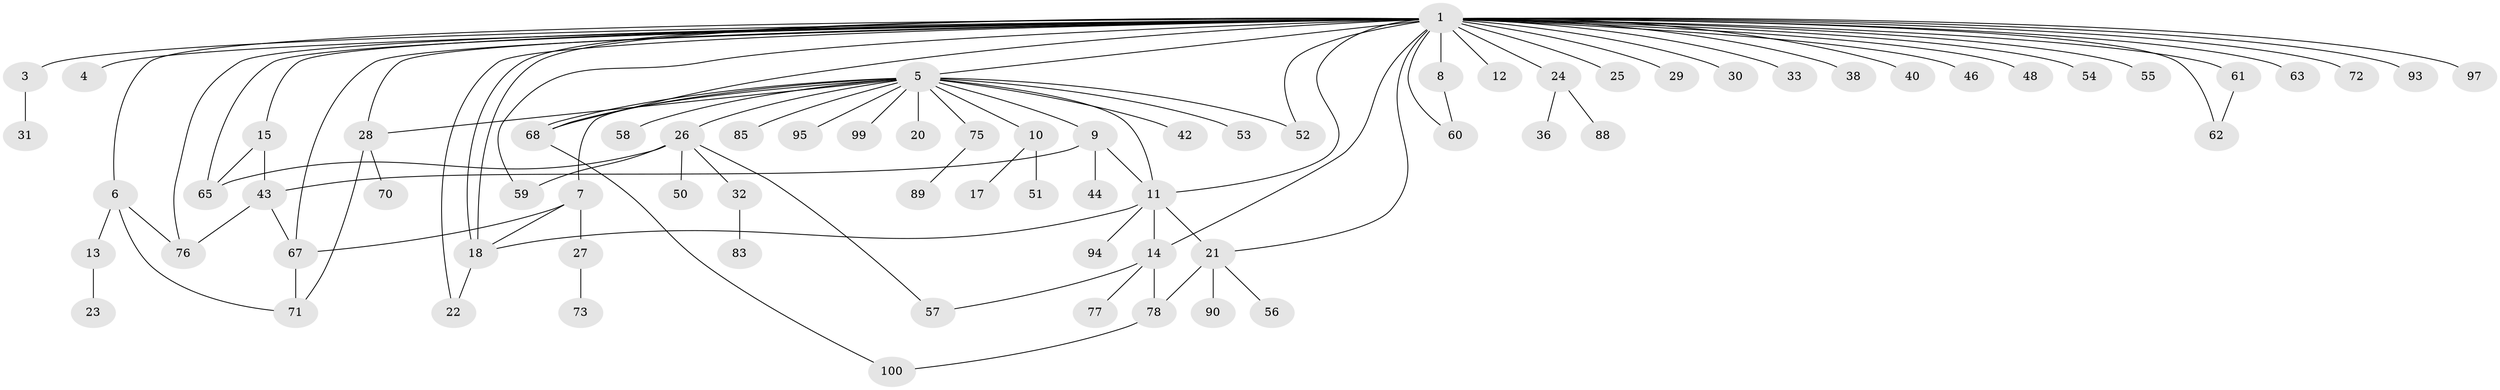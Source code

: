 // original degree distribution, {26: 0.01, 17: 0.01, 3: 0.11, 2: 0.25, 20: 0.01, 5: 0.03, 4: 0.06, 6: 0.03, 1: 0.48, 7: 0.01}
// Generated by graph-tools (version 1.1) at 2025/11/02/21/25 10:11:09]
// undirected, 74 vertices, 100 edges
graph export_dot {
graph [start="1"]
  node [color=gray90,style=filled];
  1 [super="+2"];
  3 [super="+92"];
  4 [super="+45"];
  5 [super="+34"];
  6 [super="+84"];
  7 [super="+41"];
  8 [super="+37"];
  9;
  10;
  11 [super="+16"];
  12;
  13;
  14 [super="+39"];
  15 [super="+19"];
  17;
  18 [super="+80"];
  20;
  21 [super="+35"];
  22;
  23;
  24 [super="+79"];
  25;
  26 [super="+91"];
  27;
  28 [super="+47"];
  29;
  30;
  31;
  32 [super="+82"];
  33;
  36;
  38;
  40 [super="+49"];
  42;
  43 [super="+66"];
  44;
  46;
  48;
  50;
  51;
  52;
  53 [super="+64"];
  54;
  55;
  56 [super="+74"];
  57 [super="+98"];
  58;
  59;
  60;
  61;
  62 [super="+81"];
  63;
  65;
  67;
  68 [super="+69"];
  70;
  71 [super="+86"];
  72;
  73;
  75;
  76;
  77;
  78 [super="+87"];
  83;
  85;
  88;
  89 [super="+96"];
  90;
  93;
  94;
  95;
  97;
  99;
  100;
  1 -- 5 [weight=2];
  1 -- 6;
  1 -- 8;
  1 -- 11;
  1 -- 14;
  1 -- 15;
  1 -- 18;
  1 -- 18;
  1 -- 21;
  1 -- 22;
  1 -- 24 [weight=2];
  1 -- 28;
  1 -- 30;
  1 -- 33;
  1 -- 38;
  1 -- 46 [weight=2];
  1 -- 48;
  1 -- 52;
  1 -- 59;
  1 -- 60;
  1 -- 63;
  1 -- 65;
  1 -- 72;
  1 -- 76;
  1 -- 97;
  1 -- 3;
  1 -- 4;
  1 -- 67;
  1 -- 68;
  1 -- 12;
  1 -- 25;
  1 -- 93;
  1 -- 29;
  1 -- 40;
  1 -- 54;
  1 -- 55;
  1 -- 61;
  1 -- 62;
  3 -- 31;
  5 -- 7;
  5 -- 9;
  5 -- 10;
  5 -- 11;
  5 -- 20;
  5 -- 26;
  5 -- 28;
  5 -- 42;
  5 -- 52;
  5 -- 53;
  5 -- 58;
  5 -- 68;
  5 -- 68;
  5 -- 75;
  5 -- 85;
  5 -- 95;
  5 -- 99;
  6 -- 13;
  6 -- 76;
  6 -- 71;
  7 -- 27;
  7 -- 18;
  7 -- 67;
  8 -- 60;
  9 -- 11;
  9 -- 43;
  9 -- 44;
  10 -- 17;
  10 -- 51;
  11 -- 18;
  11 -- 21;
  11 -- 94;
  11 -- 14;
  13 -- 23;
  14 -- 57;
  14 -- 77;
  14 -- 78;
  15 -- 43;
  15 -- 65;
  18 -- 22;
  21 -- 56;
  21 -- 90;
  21 -- 78;
  24 -- 36;
  24 -- 88;
  26 -- 32;
  26 -- 50;
  26 -- 57;
  26 -- 59;
  26 -- 65;
  27 -- 73;
  28 -- 71;
  28 -- 70;
  32 -- 83;
  43 -- 67;
  43 -- 76;
  61 -- 62;
  67 -- 71;
  68 -- 100;
  75 -- 89;
  78 -- 100;
}
